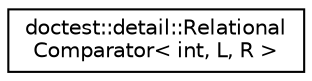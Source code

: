 digraph "Graphical Class Hierarchy"
{
 // LATEX_PDF_SIZE
  edge [fontname="Helvetica",fontsize="10",labelfontname="Helvetica",labelfontsize="10"];
  node [fontname="Helvetica",fontsize="10",shape=record];
  rankdir="LR";
  Node0 [label="doctest::detail::Relational\lComparator\< int, L, R \>",height=0.2,width=0.4,color="black", fillcolor="white", style="filled",URL="$structdoctest_1_1detail_1_1_relational_comparator.html",tooltip=" "];
}
